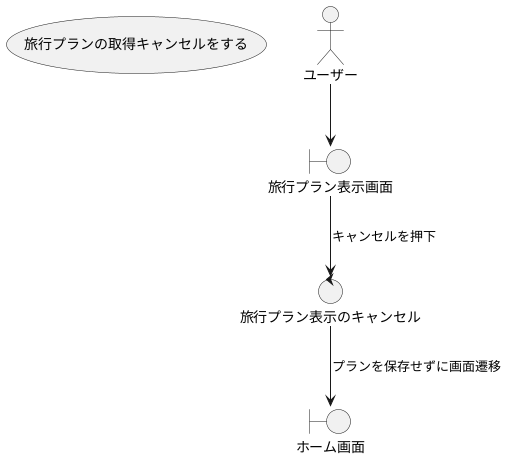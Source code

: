 @startuml

usecase 旅行プランの取得キャンセルをする

actor ユーザー

boundary 旅行プラン表示画面
boundary ホーム画面

control 旅行プラン表示のキャンセル

ユーザー --> 旅行プラン表示画面
旅行プラン表示画面 --> 旅行プラン表示のキャンセル : キャンセルを押下

旅行プラン表示のキャンセル --> ホーム画面 : プランを保存せずに画面遷移


@enduml